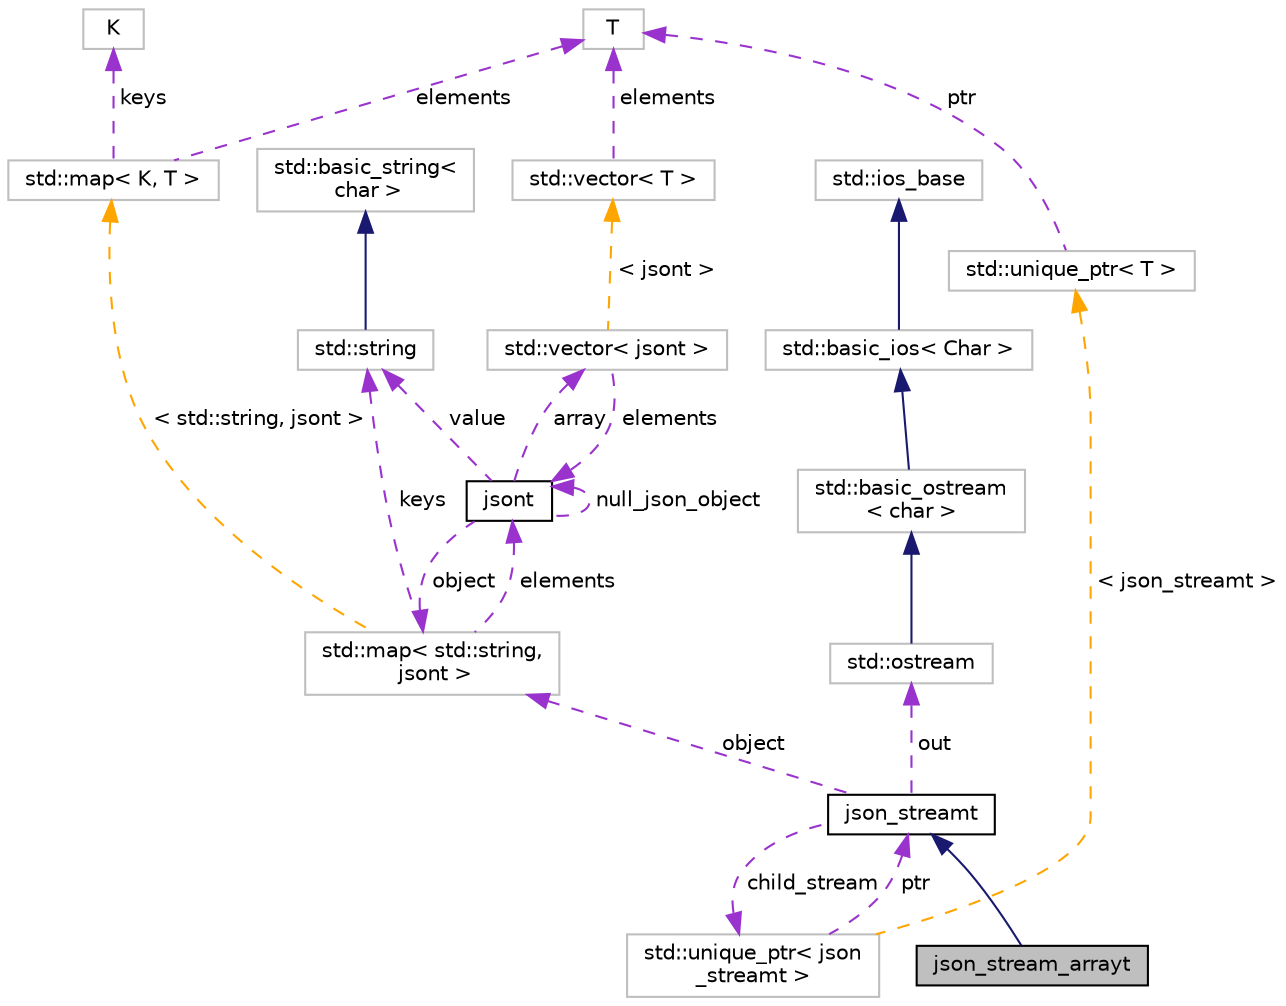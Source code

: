 digraph "json_stream_arrayt"
{
 // LATEX_PDF_SIZE
  bgcolor="transparent";
  edge [fontname="Helvetica",fontsize="10",labelfontname="Helvetica",labelfontsize="10"];
  node [fontname="Helvetica",fontsize="10",shape=record];
  Node1 [label="json_stream_arrayt",height=0.2,width=0.4,color="black", fillcolor="grey75", style="filled", fontcolor="black",tooltip="Provides methods for streaming JSON arrays."];
  Node2 -> Node1 [dir="back",color="midnightblue",fontsize="10",style="solid",fontname="Helvetica"];
  Node2 [label="json_streamt",height=0.2,width=0.4,color="black",URL="$classjson__streamt.html",tooltip="This class provides a facility for streaming JSON objects directly to the output instead of waiting f..."];
  Node3 -> Node2 [dir="back",color="darkorchid3",fontsize="10",style="dashed",label=" child_stream" ,fontname="Helvetica"];
  Node3 [label="std::unique_ptr\< json\l_streamt \>",height=0.2,width=0.4,color="grey75",tooltip=" "];
  Node2 -> Node3 [dir="back",color="darkorchid3",fontsize="10",style="dashed",label=" ptr" ,fontname="Helvetica"];
  Node4 -> Node3 [dir="back",color="orange",fontsize="10",style="dashed",label=" \< json_streamt \>" ,fontname="Helvetica"];
  Node4 [label="std::unique_ptr\< T \>",height=0.2,width=0.4,color="grey75",tooltip="STL class."];
  Node5 -> Node4 [dir="back",color="darkorchid3",fontsize="10",style="dashed",label=" ptr" ,fontname="Helvetica"];
  Node5 [label="T",height=0.2,width=0.4,color="grey75",tooltip=" "];
  Node6 -> Node2 [dir="back",color="darkorchid3",fontsize="10",style="dashed",label=" object" ,fontname="Helvetica"];
  Node6 [label="std::map\< std::string,\l jsont \>",height=0.2,width=0.4,color="grey75",tooltip=" "];
  Node7 -> Node6 [dir="back",color="darkorchid3",fontsize="10",style="dashed",label=" elements" ,fontname="Helvetica"];
  Node7 [label="jsont",height=0.2,width=0.4,color="black",URL="$classjsont.html",tooltip=" "];
  Node6 -> Node7 [dir="back",color="darkorchid3",fontsize="10",style="dashed",label=" object" ,fontname="Helvetica"];
  Node7 -> Node7 [dir="back",color="darkorchid3",fontsize="10",style="dashed",label=" null_json_object" ,fontname="Helvetica"];
  Node8 -> Node7 [dir="back",color="darkorchid3",fontsize="10",style="dashed",label=" array" ,fontname="Helvetica"];
  Node8 [label="std::vector\< jsont \>",height=0.2,width=0.4,color="grey75",tooltip=" "];
  Node7 -> Node8 [dir="back",color="darkorchid3",fontsize="10",style="dashed",label=" elements" ,fontname="Helvetica"];
  Node9 -> Node8 [dir="back",color="orange",fontsize="10",style="dashed",label=" \< jsont \>" ,fontname="Helvetica"];
  Node9 [label="std::vector\< T \>",height=0.2,width=0.4,color="grey75",tooltip="STL class."];
  Node5 -> Node9 [dir="back",color="darkorchid3",fontsize="10",style="dashed",label=" elements" ,fontname="Helvetica"];
  Node10 -> Node7 [dir="back",color="darkorchid3",fontsize="10",style="dashed",label=" value" ,fontname="Helvetica"];
  Node10 [label="std::string",height=0.2,width=0.4,color="grey75",tooltip="STL class."];
  Node11 -> Node10 [dir="back",color="midnightblue",fontsize="10",style="solid",fontname="Helvetica"];
  Node11 [label="std::basic_string\<\l char \>",height=0.2,width=0.4,color="grey75",tooltip="STL class."];
  Node10 -> Node6 [dir="back",color="darkorchid3",fontsize="10",style="dashed",label=" keys" ,fontname="Helvetica"];
  Node12 -> Node6 [dir="back",color="orange",fontsize="10",style="dashed",label=" \< std::string, jsont \>" ,fontname="Helvetica"];
  Node12 [label="std::map\< K, T \>",height=0.2,width=0.4,color="grey75",tooltip="STL class."];
  Node13 -> Node12 [dir="back",color="darkorchid3",fontsize="10",style="dashed",label=" keys" ,fontname="Helvetica"];
  Node13 [label="K",height=0.2,width=0.4,color="grey75",tooltip=" "];
  Node5 -> Node12 [dir="back",color="darkorchid3",fontsize="10",style="dashed",label=" elements" ,fontname="Helvetica"];
  Node14 -> Node2 [dir="back",color="darkorchid3",fontsize="10",style="dashed",label=" out" ,fontname="Helvetica"];
  Node14 [label="std::ostream",height=0.2,width=0.4,color="grey75",tooltip="STL class."];
  Node15 -> Node14 [dir="back",color="midnightblue",fontsize="10",style="solid",fontname="Helvetica"];
  Node15 [label="std::basic_ostream\l\< char \>",height=0.2,width=0.4,color="grey75",tooltip="STL class."];
  Node16 -> Node15 [dir="back",color="midnightblue",fontsize="10",style="solid",fontname="Helvetica"];
  Node16 [label="std::basic_ios\< Char \>",height=0.2,width=0.4,color="grey75",tooltip="STL class."];
  Node17 -> Node16 [dir="back",color="midnightblue",fontsize="10",style="solid",fontname="Helvetica"];
  Node17 [label="std::ios_base",height=0.2,width=0.4,color="grey75",tooltip="STL class."];
}
